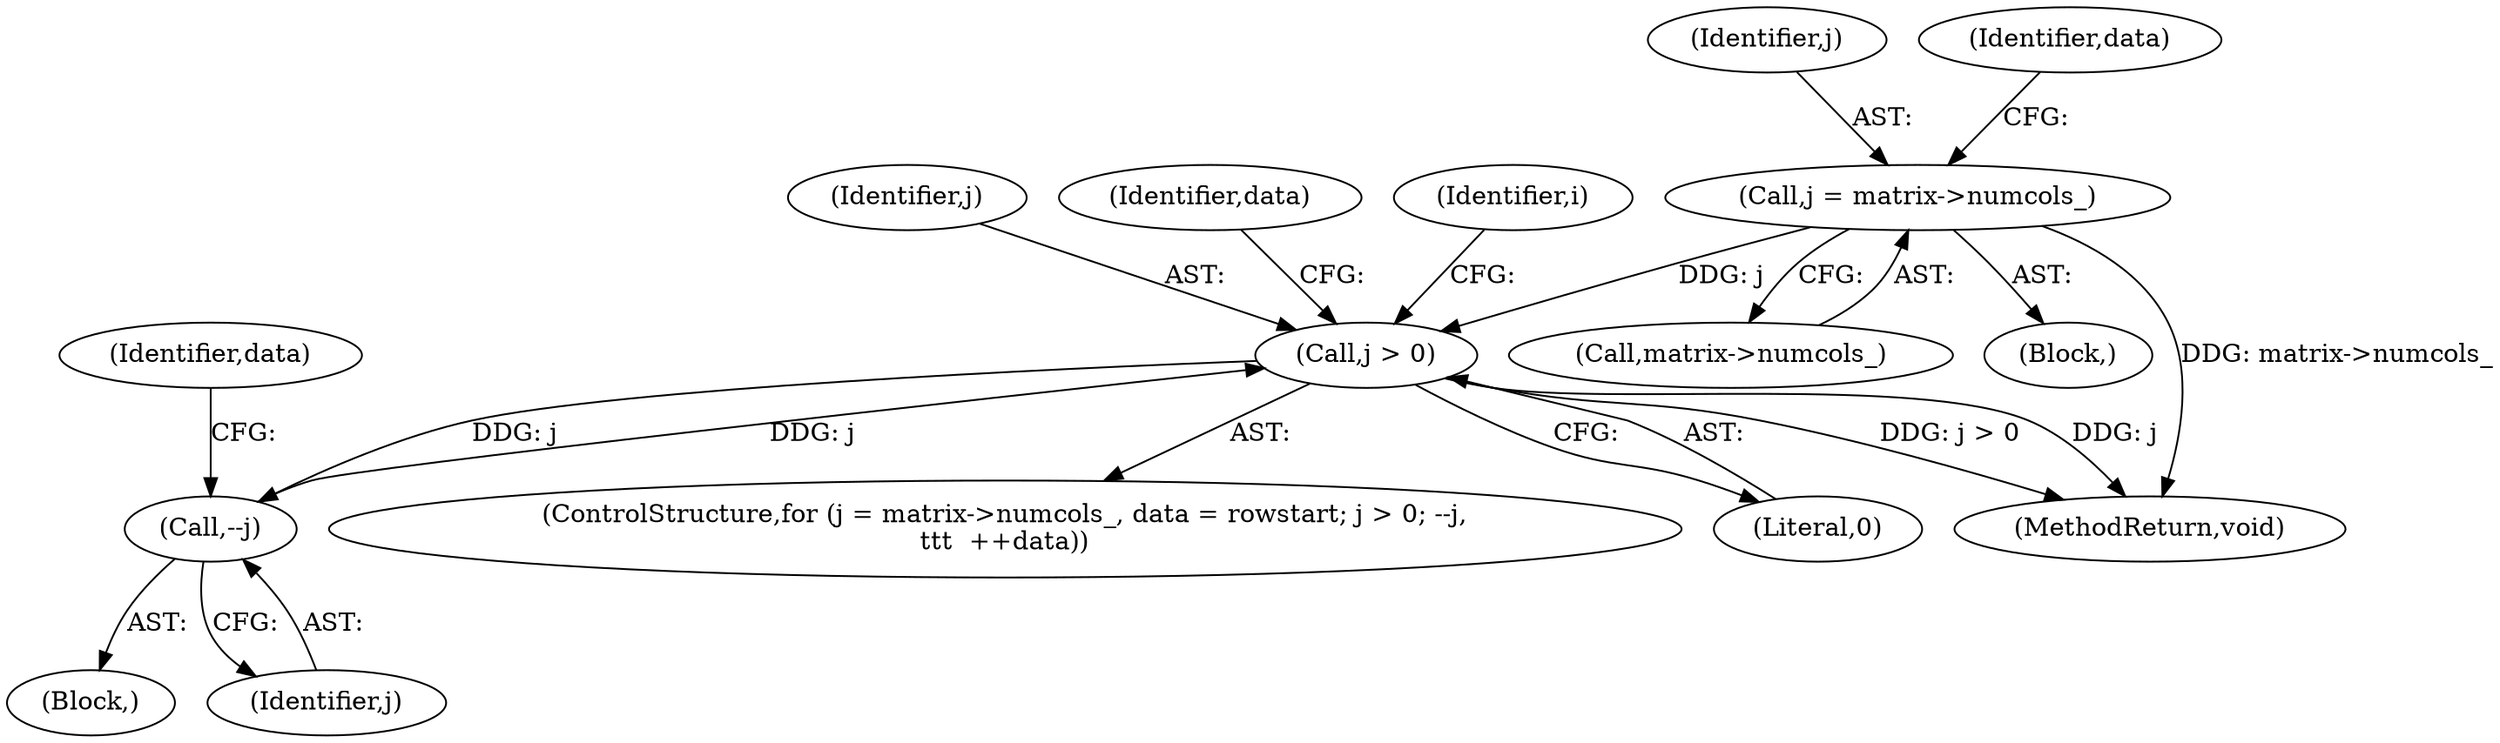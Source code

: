 digraph "0_jasper_d42b2388f7f8e0332c846675133acea151fc557a_16@pointer" {
"1000158" [label="(Call,j = matrix->numcols_)"];
"1000166" [label="(Call,j > 0)"];
"1000170" [label="(Call,--j)"];
"1000160" [label="(Call,matrix->numcols_)"];
"1000166" [label="(Call,j > 0)"];
"1000167" [label="(Identifier,j)"];
"1000159" [label="(Identifier,j)"];
"1000157" [label="(Block,)"];
"1000177" [label="(Identifier,data)"];
"1000151" [label="(Identifier,i)"];
"1000169" [label="(Block,)"];
"1000158" [label="(Call,j = matrix->numcols_)"];
"1000164" [label="(Identifier,data)"];
"1000156" [label="(ControlStructure,for (j = matrix->numcols_, data = rowstart; j > 0; --j,\n\t\t\t  ++data))"];
"1000170" [label="(Call,--j)"];
"1000168" [label="(Literal,0)"];
"1000182" [label="(MethodReturn,void)"];
"1000171" [label="(Identifier,j)"];
"1000173" [label="(Identifier,data)"];
"1000158" -> "1000157"  [label="AST: "];
"1000158" -> "1000160"  [label="CFG: "];
"1000159" -> "1000158"  [label="AST: "];
"1000160" -> "1000158"  [label="AST: "];
"1000164" -> "1000158"  [label="CFG: "];
"1000158" -> "1000182"  [label="DDG: matrix->numcols_"];
"1000158" -> "1000166"  [label="DDG: j"];
"1000166" -> "1000156"  [label="AST: "];
"1000166" -> "1000168"  [label="CFG: "];
"1000167" -> "1000166"  [label="AST: "];
"1000168" -> "1000166"  [label="AST: "];
"1000177" -> "1000166"  [label="CFG: "];
"1000151" -> "1000166"  [label="CFG: "];
"1000166" -> "1000182"  [label="DDG: j > 0"];
"1000166" -> "1000182"  [label="DDG: j"];
"1000170" -> "1000166"  [label="DDG: j"];
"1000166" -> "1000170"  [label="DDG: j"];
"1000170" -> "1000169"  [label="AST: "];
"1000170" -> "1000171"  [label="CFG: "];
"1000171" -> "1000170"  [label="AST: "];
"1000173" -> "1000170"  [label="CFG: "];
}
